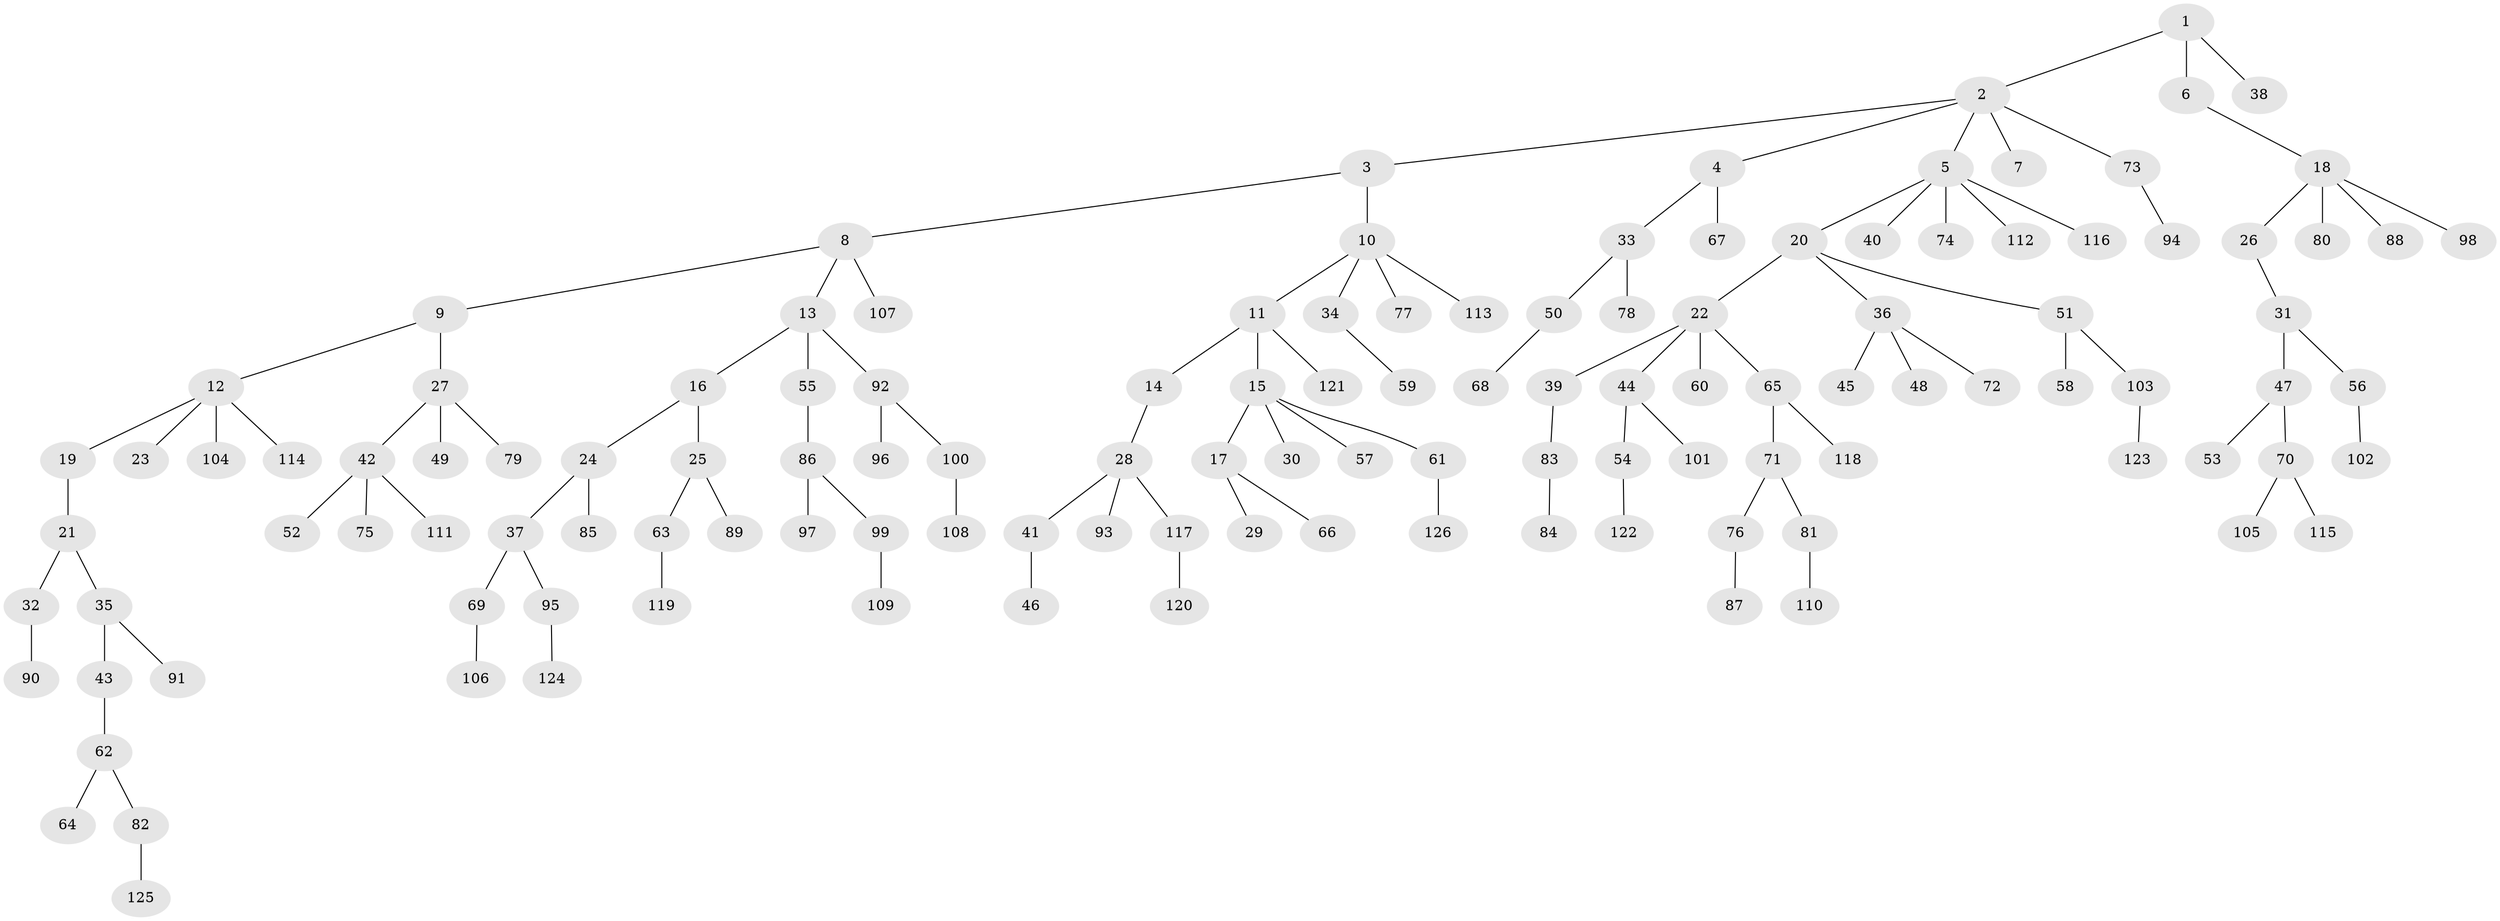 // coarse degree distribution, {2: 0.2777777777777778, 5: 0.022222222222222223, 3: 0.15555555555555556, 4: 0.1, 1: 0.4444444444444444}
// Generated by graph-tools (version 1.1) at 2025/51/03/04/25 22:51:58]
// undirected, 126 vertices, 125 edges
graph export_dot {
  node [color=gray90,style=filled];
  1;
  2;
  3;
  4;
  5;
  6;
  7;
  8;
  9;
  10;
  11;
  12;
  13;
  14;
  15;
  16;
  17;
  18;
  19;
  20;
  21;
  22;
  23;
  24;
  25;
  26;
  27;
  28;
  29;
  30;
  31;
  32;
  33;
  34;
  35;
  36;
  37;
  38;
  39;
  40;
  41;
  42;
  43;
  44;
  45;
  46;
  47;
  48;
  49;
  50;
  51;
  52;
  53;
  54;
  55;
  56;
  57;
  58;
  59;
  60;
  61;
  62;
  63;
  64;
  65;
  66;
  67;
  68;
  69;
  70;
  71;
  72;
  73;
  74;
  75;
  76;
  77;
  78;
  79;
  80;
  81;
  82;
  83;
  84;
  85;
  86;
  87;
  88;
  89;
  90;
  91;
  92;
  93;
  94;
  95;
  96;
  97;
  98;
  99;
  100;
  101;
  102;
  103;
  104;
  105;
  106;
  107;
  108;
  109;
  110;
  111;
  112;
  113;
  114;
  115;
  116;
  117;
  118;
  119;
  120;
  121;
  122;
  123;
  124;
  125;
  126;
  1 -- 2;
  1 -- 6;
  1 -- 38;
  2 -- 3;
  2 -- 4;
  2 -- 5;
  2 -- 7;
  2 -- 73;
  3 -- 8;
  3 -- 10;
  4 -- 33;
  4 -- 67;
  5 -- 20;
  5 -- 40;
  5 -- 74;
  5 -- 112;
  5 -- 116;
  6 -- 18;
  8 -- 9;
  8 -- 13;
  8 -- 107;
  9 -- 12;
  9 -- 27;
  10 -- 11;
  10 -- 34;
  10 -- 77;
  10 -- 113;
  11 -- 14;
  11 -- 15;
  11 -- 121;
  12 -- 19;
  12 -- 23;
  12 -- 104;
  12 -- 114;
  13 -- 16;
  13 -- 55;
  13 -- 92;
  14 -- 28;
  15 -- 17;
  15 -- 30;
  15 -- 57;
  15 -- 61;
  16 -- 24;
  16 -- 25;
  17 -- 29;
  17 -- 66;
  18 -- 26;
  18 -- 80;
  18 -- 88;
  18 -- 98;
  19 -- 21;
  20 -- 22;
  20 -- 36;
  20 -- 51;
  21 -- 32;
  21 -- 35;
  22 -- 39;
  22 -- 44;
  22 -- 60;
  22 -- 65;
  24 -- 37;
  24 -- 85;
  25 -- 63;
  25 -- 89;
  26 -- 31;
  27 -- 42;
  27 -- 49;
  27 -- 79;
  28 -- 41;
  28 -- 93;
  28 -- 117;
  31 -- 47;
  31 -- 56;
  32 -- 90;
  33 -- 50;
  33 -- 78;
  34 -- 59;
  35 -- 43;
  35 -- 91;
  36 -- 45;
  36 -- 48;
  36 -- 72;
  37 -- 69;
  37 -- 95;
  39 -- 83;
  41 -- 46;
  42 -- 52;
  42 -- 75;
  42 -- 111;
  43 -- 62;
  44 -- 54;
  44 -- 101;
  47 -- 53;
  47 -- 70;
  50 -- 68;
  51 -- 58;
  51 -- 103;
  54 -- 122;
  55 -- 86;
  56 -- 102;
  61 -- 126;
  62 -- 64;
  62 -- 82;
  63 -- 119;
  65 -- 71;
  65 -- 118;
  69 -- 106;
  70 -- 105;
  70 -- 115;
  71 -- 76;
  71 -- 81;
  73 -- 94;
  76 -- 87;
  81 -- 110;
  82 -- 125;
  83 -- 84;
  86 -- 97;
  86 -- 99;
  92 -- 96;
  92 -- 100;
  95 -- 124;
  99 -- 109;
  100 -- 108;
  103 -- 123;
  117 -- 120;
}

